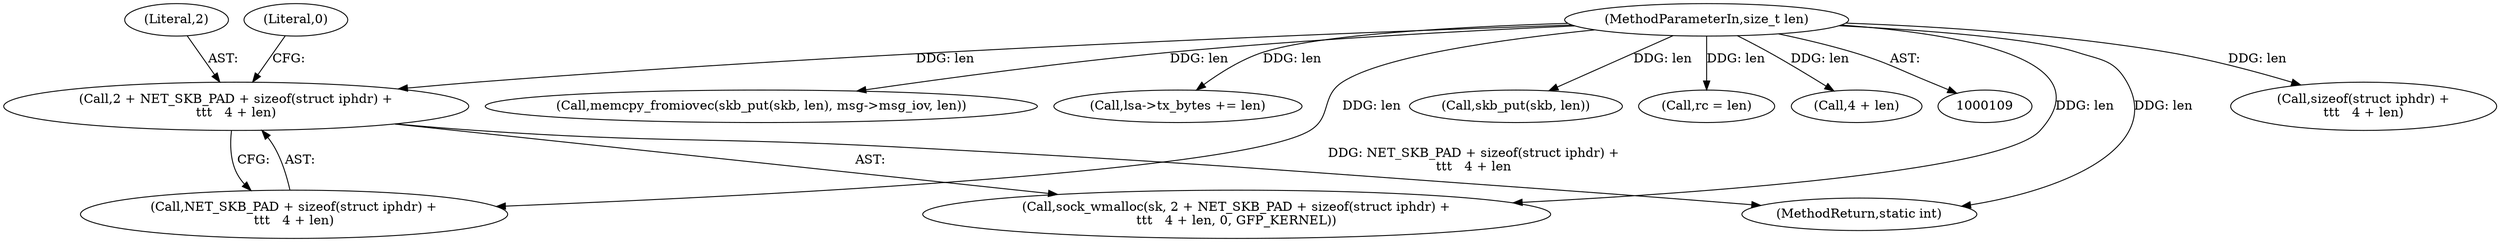 digraph "0_linux_f6d8bd051c391c1c0458a30b2a7abcd939329259_34@API" {
"1000217" [label="(Call,2 + NET_SKB_PAD + sizeof(struct iphdr) +\n\t\t\t   4 + len)"];
"1000113" [label="(MethodParameterIn,size_t len)"];
"1000221" [label="(Call,sizeof(struct iphdr) +\n\t\t\t   4 + len)"];
"1000256" [label="(Call,memcpy_fromiovec(skb_put(skb, len), msg->msg_iov, len))"];
"1000219" [label="(Call,NET_SKB_PAD + sizeof(struct iphdr) +\n\t\t\t   4 + len)"];
"1000365" [label="(Call,lsa->tx_bytes += len)"];
"1000218" [label="(Literal,2)"];
"1000391" [label="(MethodReturn,static int)"];
"1000215" [label="(Call,sock_wmalloc(sk, 2 + NET_SKB_PAD + sizeof(struct iphdr) +\n\t\t\t   4 + len, 0, GFP_KERNEL))"];
"1000257" [label="(Call,skb_put(skb, len))"];
"1000370" [label="(Call,rc = len)"];
"1000217" [label="(Call,2 + NET_SKB_PAD + sizeof(struct iphdr) +\n\t\t\t   4 + len)"];
"1000227" [label="(Literal,0)"];
"1000113" [label="(MethodParameterIn,size_t len)"];
"1000224" [label="(Call,4 + len)"];
"1000217" -> "1000215"  [label="AST: "];
"1000217" -> "1000219"  [label="CFG: "];
"1000218" -> "1000217"  [label="AST: "];
"1000219" -> "1000217"  [label="AST: "];
"1000227" -> "1000217"  [label="CFG: "];
"1000217" -> "1000391"  [label="DDG: NET_SKB_PAD + sizeof(struct iphdr) +\n\t\t\t   4 + len"];
"1000113" -> "1000217"  [label="DDG: len"];
"1000113" -> "1000109"  [label="AST: "];
"1000113" -> "1000391"  [label="DDG: len"];
"1000113" -> "1000215"  [label="DDG: len"];
"1000113" -> "1000219"  [label="DDG: len"];
"1000113" -> "1000221"  [label="DDG: len"];
"1000113" -> "1000224"  [label="DDG: len"];
"1000113" -> "1000257"  [label="DDG: len"];
"1000113" -> "1000256"  [label="DDG: len"];
"1000113" -> "1000365"  [label="DDG: len"];
"1000113" -> "1000370"  [label="DDG: len"];
}
